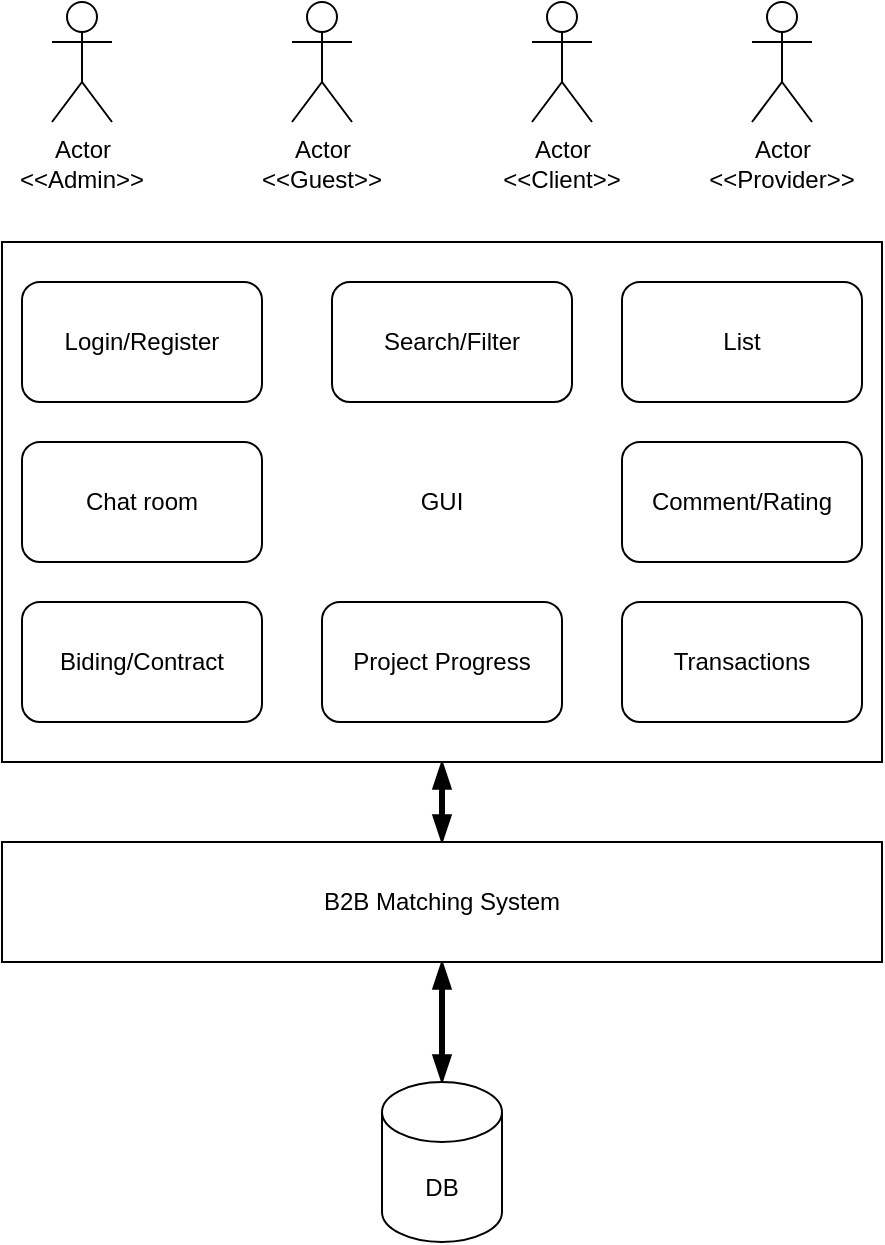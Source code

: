 <mxfile version="20.3.0" type="device"><diagram id="t66lc9MwKtkam5SG6mrr" name="Page-1"><mxGraphModel dx="1422" dy="875" grid="1" gridSize="10" guides="1" tooltips="1" connect="1" arrows="1" fold="1" page="1" pageScale="1" pageWidth="850" pageHeight="1100" math="0" shadow="0"><root><mxCell id="0"/><mxCell id="1" parent="0"/><mxCell id="bJgJZVQpjmU9WpgIpM6I-30" value="" style="edgeStyle=orthogonalEdgeStyle;rounded=0;orthogonalLoop=1;jettySize=auto;html=1;startArrow=blockThin;startFill=1;endArrow=blockThin;endFill=1;strokeWidth=3;" edge="1" parent="1" source="bJgJZVQpjmU9WpgIpM6I-7" target="bJgJZVQpjmU9WpgIpM6I-29"><mxGeometry relative="1" as="geometry"/></mxCell><mxCell id="bJgJZVQpjmU9WpgIpM6I-7" value="GUI" style="rounded=0;whiteSpace=wrap;html=1;" vertex="1" parent="1"><mxGeometry x="200" y="160" width="440" height="260" as="geometry"/></mxCell><mxCell id="bJgJZVQpjmU9WpgIpM6I-10" value="" style="group" vertex="1" connectable="0" parent="1"><mxGeometry x="560" y="40" width="60" height="104" as="geometry"/></mxCell><mxCell id="bJgJZVQpjmU9WpgIpM6I-5" value="Actor" style="shape=umlActor;verticalLabelPosition=bottom;verticalAlign=top;html=1;outlineConnect=0;" vertex="1" parent="bJgJZVQpjmU9WpgIpM6I-10"><mxGeometry x="15" width="30" height="60" as="geometry"/></mxCell><mxCell id="bJgJZVQpjmU9WpgIpM6I-8" value="&amp;lt;&amp;lt;Provider&amp;gt;&amp;gt;" style="text;html=1;strokeColor=none;fillColor=none;align=center;verticalAlign=middle;whiteSpace=wrap;rounded=0;" vertex="1" parent="bJgJZVQpjmU9WpgIpM6I-10"><mxGeometry y="74" width="60" height="30" as="geometry"/></mxCell><mxCell id="bJgJZVQpjmU9WpgIpM6I-11" value="" style="group" vertex="1" connectable="0" parent="1"><mxGeometry x="450" y="40" width="60" height="104" as="geometry"/></mxCell><mxCell id="bJgJZVQpjmU9WpgIpM6I-12" value="Actor" style="shape=umlActor;verticalLabelPosition=bottom;verticalAlign=top;html=1;outlineConnect=0;" vertex="1" parent="bJgJZVQpjmU9WpgIpM6I-11"><mxGeometry x="15" width="30" height="60" as="geometry"/></mxCell><mxCell id="bJgJZVQpjmU9WpgIpM6I-13" value="&amp;lt;&amp;lt;Client&amp;gt;&amp;gt;" style="text;html=1;strokeColor=none;fillColor=none;align=center;verticalAlign=middle;whiteSpace=wrap;rounded=0;" vertex="1" parent="bJgJZVQpjmU9WpgIpM6I-11"><mxGeometry y="74" width="60" height="30" as="geometry"/></mxCell><mxCell id="bJgJZVQpjmU9WpgIpM6I-14" value="" style="group" vertex="1" connectable="0" parent="1"><mxGeometry x="330" y="40" width="60" height="104" as="geometry"/></mxCell><mxCell id="bJgJZVQpjmU9WpgIpM6I-15" value="Actor" style="shape=umlActor;verticalLabelPosition=bottom;verticalAlign=top;html=1;outlineConnect=0;" vertex="1" parent="bJgJZVQpjmU9WpgIpM6I-14"><mxGeometry x="15" width="30" height="60" as="geometry"/></mxCell><mxCell id="bJgJZVQpjmU9WpgIpM6I-16" value="&amp;lt;&amp;lt;Guest&amp;gt;&amp;gt;" style="text;html=1;strokeColor=none;fillColor=none;align=center;verticalAlign=middle;whiteSpace=wrap;rounded=0;" vertex="1" parent="bJgJZVQpjmU9WpgIpM6I-14"><mxGeometry y="74" width="60" height="30" as="geometry"/></mxCell><mxCell id="bJgJZVQpjmU9WpgIpM6I-17" value="" style="group" vertex="1" connectable="0" parent="1"><mxGeometry x="210" y="40" width="60" height="104" as="geometry"/></mxCell><mxCell id="bJgJZVQpjmU9WpgIpM6I-18" value="Actor" style="shape=umlActor;verticalLabelPosition=bottom;verticalAlign=top;html=1;outlineConnect=0;" vertex="1" parent="bJgJZVQpjmU9WpgIpM6I-17"><mxGeometry x="15" width="30" height="60" as="geometry"/></mxCell><mxCell id="bJgJZVQpjmU9WpgIpM6I-19" value="&amp;lt;&amp;lt;Admin&amp;gt;&amp;gt;" style="text;html=1;strokeColor=none;fillColor=none;align=center;verticalAlign=middle;whiteSpace=wrap;rounded=0;" vertex="1" parent="bJgJZVQpjmU9WpgIpM6I-17"><mxGeometry y="74" width="60" height="30" as="geometry"/></mxCell><mxCell id="bJgJZVQpjmU9WpgIpM6I-21" value="Login/Register" style="rounded=1;whiteSpace=wrap;html=1;" vertex="1" parent="1"><mxGeometry x="210" y="180" width="120" height="60" as="geometry"/></mxCell><mxCell id="bJgJZVQpjmU9WpgIpM6I-22" value="Search/Filter" style="rounded=1;whiteSpace=wrap;html=1;" vertex="1" parent="1"><mxGeometry x="365" y="180" width="120" height="60" as="geometry"/></mxCell><mxCell id="bJgJZVQpjmU9WpgIpM6I-23" value="List" style="rounded=1;whiteSpace=wrap;html=1;" vertex="1" parent="1"><mxGeometry x="510" y="180" width="120" height="60" as="geometry"/></mxCell><mxCell id="bJgJZVQpjmU9WpgIpM6I-24" value="Biding/Contract" style="rounded=1;whiteSpace=wrap;html=1;" vertex="1" parent="1"><mxGeometry x="210" y="340" width="120" height="60" as="geometry"/></mxCell><mxCell id="bJgJZVQpjmU9WpgIpM6I-25" value="Project Progress" style="rounded=1;whiteSpace=wrap;html=1;" vertex="1" parent="1"><mxGeometry x="360" y="340" width="120" height="60" as="geometry"/></mxCell><mxCell id="bJgJZVQpjmU9WpgIpM6I-26" value="Transactions" style="rounded=1;whiteSpace=wrap;html=1;" vertex="1" parent="1"><mxGeometry x="510" y="340" width="120" height="60" as="geometry"/></mxCell><mxCell id="bJgJZVQpjmU9WpgIpM6I-27" value="Chat room" style="rounded=1;whiteSpace=wrap;html=1;" vertex="1" parent="1"><mxGeometry x="210" y="260" width="120" height="60" as="geometry"/></mxCell><mxCell id="bJgJZVQpjmU9WpgIpM6I-28" value="Comment/Rating" style="rounded=1;whiteSpace=wrap;html=1;" vertex="1" parent="1"><mxGeometry x="510" y="260" width="120" height="60" as="geometry"/></mxCell><mxCell id="bJgJZVQpjmU9WpgIpM6I-32" value="" style="edgeStyle=orthogonalEdgeStyle;rounded=0;orthogonalLoop=1;jettySize=auto;html=1;strokeWidth=3;startArrow=blockThin;startFill=1;endArrow=blockThin;endFill=1;" edge="1" parent="1" source="bJgJZVQpjmU9WpgIpM6I-29" target="bJgJZVQpjmU9WpgIpM6I-31"><mxGeometry relative="1" as="geometry"/></mxCell><mxCell id="bJgJZVQpjmU9WpgIpM6I-29" value="B2B Matching System" style="rounded=0;whiteSpace=wrap;html=1;" vertex="1" parent="1"><mxGeometry x="200" y="460" width="440" height="60" as="geometry"/></mxCell><mxCell id="bJgJZVQpjmU9WpgIpM6I-31" value="DB" style="shape=cylinder3;whiteSpace=wrap;html=1;boundedLbl=1;backgroundOutline=1;size=15;" vertex="1" parent="1"><mxGeometry x="390" y="580" width="60" height="80" as="geometry"/></mxCell></root></mxGraphModel></diagram></mxfile>